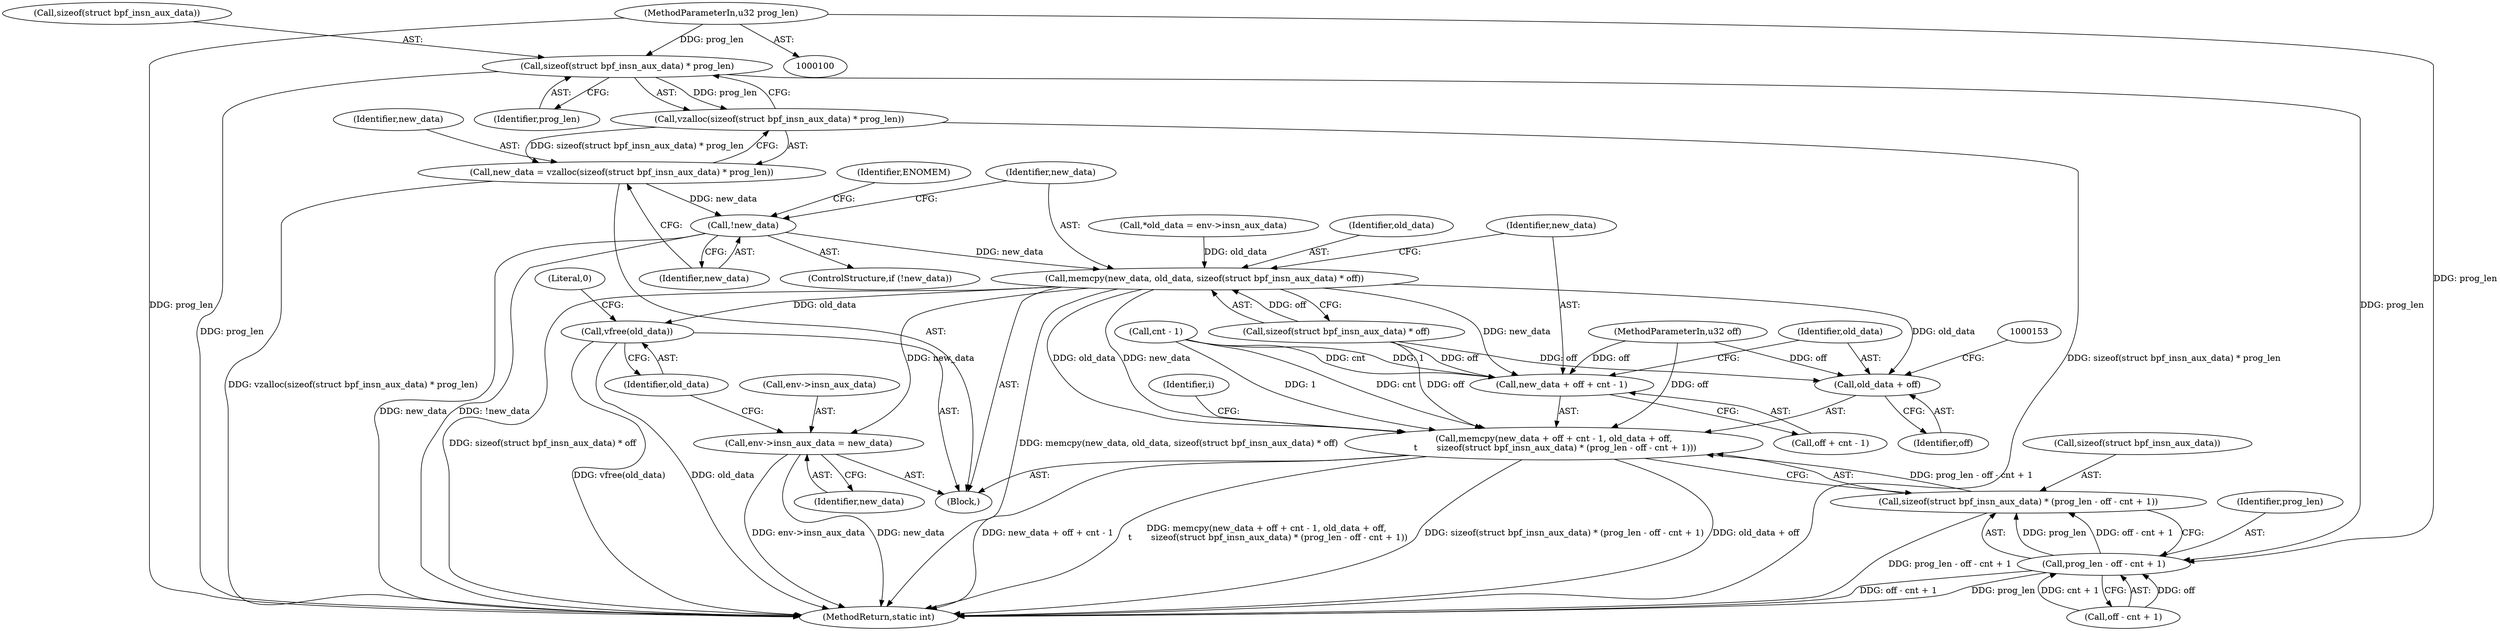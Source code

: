 digraph "0_linux_c131187db2d3fa2f8bf32fdf4e9a4ef805168467@API" {
"1000123" [label="(Call,sizeof(struct bpf_insn_aux_data) * prog_len)"];
"1000102" [label="(MethodParameterIn,u32 prog_len)"];
"1000122" [label="(Call,vzalloc(sizeof(struct bpf_insn_aux_data) * prog_len))"];
"1000120" [label="(Call,new_data = vzalloc(sizeof(struct bpf_insn_aux_data) * prog_len))"];
"1000128" [label="(Call,!new_data)"];
"1000133" [label="(Call,memcpy(new_data, old_data, sizeof(struct bpf_insn_aux_data) * off))"];
"1000140" [label="(Call,memcpy(new_data + off + cnt - 1, old_data + off,\n \t       sizeof(struct bpf_insn_aux_data) * (prog_len - off - cnt + 1)))"];
"1000141" [label="(Call,new_data + off + cnt - 1)"];
"1000148" [label="(Call,old_data + off)"];
"1000181" [label="(Call,env->insn_aux_data = new_data)"];
"1000186" [label="(Call,vfree(old_data))"];
"1000154" [label="(Call,prog_len - off - cnt + 1)"];
"1000151" [label="(Call,sizeof(struct bpf_insn_aux_data) * (prog_len - off - cnt + 1))"];
"1000154" [label="(Call,prog_len - off - cnt + 1)"];
"1000141" [label="(Call,new_data + off + cnt - 1)"];
"1000142" [label="(Identifier,new_data)"];
"1000105" [label="(Block,)"];
"1000140" [label="(Call,memcpy(new_data + off + cnt - 1, old_data + off,\n \t       sizeof(struct bpf_insn_aux_data) * (prog_len - off - cnt + 1)))"];
"1000103" [label="(MethodParameterIn,u32 off)"];
"1000108" [label="(Call,*old_data = env->insn_aux_data)"];
"1000156" [label="(Call,off - cnt + 1)"];
"1000123" [label="(Call,sizeof(struct bpf_insn_aux_data) * prog_len)"];
"1000163" [label="(Identifier,i)"];
"1000155" [label="(Identifier,prog_len)"];
"1000186" [label="(Call,vfree(old_data))"];
"1000136" [label="(Call,sizeof(struct bpf_insn_aux_data) * off)"];
"1000129" [label="(Identifier,new_data)"];
"1000135" [label="(Identifier,old_data)"];
"1000150" [label="(Identifier,off)"];
"1000151" [label="(Call,sizeof(struct bpf_insn_aux_data) * (prog_len - off - cnt + 1))"];
"1000185" [label="(Identifier,new_data)"];
"1000133" [label="(Call,memcpy(new_data, old_data, sizeof(struct bpf_insn_aux_data) * off))"];
"1000134" [label="(Identifier,new_data)"];
"1000145" [label="(Call,cnt - 1)"];
"1000149" [label="(Identifier,old_data)"];
"1000122" [label="(Call,vzalloc(sizeof(struct bpf_insn_aux_data) * prog_len))"];
"1000128" [label="(Call,!new_data)"];
"1000187" [label="(Identifier,old_data)"];
"1000189" [label="(Literal,0)"];
"1000152" [label="(Call,sizeof(struct bpf_insn_aux_data))"];
"1000126" [label="(Identifier,prog_len)"];
"1000102" [label="(MethodParameterIn,u32 prog_len)"];
"1000132" [label="(Identifier,ENOMEM)"];
"1000120" [label="(Call,new_data = vzalloc(sizeof(struct bpf_insn_aux_data) * prog_len))"];
"1000127" [label="(ControlStructure,if (!new_data))"];
"1000148" [label="(Call,old_data + off)"];
"1000143" [label="(Call,off + cnt - 1)"];
"1000181" [label="(Call,env->insn_aux_data = new_data)"];
"1000121" [label="(Identifier,new_data)"];
"1000182" [label="(Call,env->insn_aux_data)"];
"1000190" [label="(MethodReturn,static int)"];
"1000124" [label="(Call,sizeof(struct bpf_insn_aux_data))"];
"1000123" -> "1000122"  [label="AST: "];
"1000123" -> "1000126"  [label="CFG: "];
"1000124" -> "1000123"  [label="AST: "];
"1000126" -> "1000123"  [label="AST: "];
"1000122" -> "1000123"  [label="CFG: "];
"1000123" -> "1000190"  [label="DDG: prog_len"];
"1000123" -> "1000122"  [label="DDG: prog_len"];
"1000102" -> "1000123"  [label="DDG: prog_len"];
"1000123" -> "1000154"  [label="DDG: prog_len"];
"1000102" -> "1000100"  [label="AST: "];
"1000102" -> "1000190"  [label="DDG: prog_len"];
"1000102" -> "1000154"  [label="DDG: prog_len"];
"1000122" -> "1000120"  [label="AST: "];
"1000120" -> "1000122"  [label="CFG: "];
"1000122" -> "1000190"  [label="DDG: sizeof(struct bpf_insn_aux_data) * prog_len"];
"1000122" -> "1000120"  [label="DDG: sizeof(struct bpf_insn_aux_data) * prog_len"];
"1000120" -> "1000105"  [label="AST: "];
"1000121" -> "1000120"  [label="AST: "];
"1000129" -> "1000120"  [label="CFG: "];
"1000120" -> "1000190"  [label="DDG: vzalloc(sizeof(struct bpf_insn_aux_data) * prog_len)"];
"1000120" -> "1000128"  [label="DDG: new_data"];
"1000128" -> "1000127"  [label="AST: "];
"1000128" -> "1000129"  [label="CFG: "];
"1000129" -> "1000128"  [label="AST: "];
"1000132" -> "1000128"  [label="CFG: "];
"1000134" -> "1000128"  [label="CFG: "];
"1000128" -> "1000190"  [label="DDG: new_data"];
"1000128" -> "1000190"  [label="DDG: !new_data"];
"1000128" -> "1000133"  [label="DDG: new_data"];
"1000133" -> "1000105"  [label="AST: "];
"1000133" -> "1000136"  [label="CFG: "];
"1000134" -> "1000133"  [label="AST: "];
"1000135" -> "1000133"  [label="AST: "];
"1000136" -> "1000133"  [label="AST: "];
"1000142" -> "1000133"  [label="CFG: "];
"1000133" -> "1000190"  [label="DDG: memcpy(new_data, old_data, sizeof(struct bpf_insn_aux_data) * off)"];
"1000133" -> "1000190"  [label="DDG: sizeof(struct bpf_insn_aux_data) * off"];
"1000108" -> "1000133"  [label="DDG: old_data"];
"1000136" -> "1000133"  [label="DDG: off"];
"1000133" -> "1000140"  [label="DDG: new_data"];
"1000133" -> "1000140"  [label="DDG: old_data"];
"1000133" -> "1000141"  [label="DDG: new_data"];
"1000133" -> "1000148"  [label="DDG: old_data"];
"1000133" -> "1000181"  [label="DDG: new_data"];
"1000133" -> "1000186"  [label="DDG: old_data"];
"1000140" -> "1000105"  [label="AST: "];
"1000140" -> "1000151"  [label="CFG: "];
"1000141" -> "1000140"  [label="AST: "];
"1000148" -> "1000140"  [label="AST: "];
"1000151" -> "1000140"  [label="AST: "];
"1000163" -> "1000140"  [label="CFG: "];
"1000140" -> "1000190"  [label="DDG: sizeof(struct bpf_insn_aux_data) * (prog_len - off - cnt + 1)"];
"1000140" -> "1000190"  [label="DDG: old_data + off"];
"1000140" -> "1000190"  [label="DDG: new_data + off + cnt - 1"];
"1000140" -> "1000190"  [label="DDG: memcpy(new_data + off + cnt - 1, old_data + off,\n \t       sizeof(struct bpf_insn_aux_data) * (prog_len - off - cnt + 1))"];
"1000136" -> "1000140"  [label="DDG: off"];
"1000103" -> "1000140"  [label="DDG: off"];
"1000145" -> "1000140"  [label="DDG: cnt"];
"1000145" -> "1000140"  [label="DDG: 1"];
"1000151" -> "1000140"  [label="DDG: prog_len - off - cnt + 1"];
"1000141" -> "1000143"  [label="CFG: "];
"1000142" -> "1000141"  [label="AST: "];
"1000143" -> "1000141"  [label="AST: "];
"1000149" -> "1000141"  [label="CFG: "];
"1000136" -> "1000141"  [label="DDG: off"];
"1000103" -> "1000141"  [label="DDG: off"];
"1000145" -> "1000141"  [label="DDG: cnt"];
"1000145" -> "1000141"  [label="DDG: 1"];
"1000148" -> "1000150"  [label="CFG: "];
"1000149" -> "1000148"  [label="AST: "];
"1000150" -> "1000148"  [label="AST: "];
"1000153" -> "1000148"  [label="CFG: "];
"1000103" -> "1000148"  [label="DDG: off"];
"1000136" -> "1000148"  [label="DDG: off"];
"1000181" -> "1000105"  [label="AST: "];
"1000181" -> "1000185"  [label="CFG: "];
"1000182" -> "1000181"  [label="AST: "];
"1000185" -> "1000181"  [label="AST: "];
"1000187" -> "1000181"  [label="CFG: "];
"1000181" -> "1000190"  [label="DDG: env->insn_aux_data"];
"1000181" -> "1000190"  [label="DDG: new_data"];
"1000186" -> "1000105"  [label="AST: "];
"1000186" -> "1000187"  [label="CFG: "];
"1000187" -> "1000186"  [label="AST: "];
"1000189" -> "1000186"  [label="CFG: "];
"1000186" -> "1000190"  [label="DDG: vfree(old_data)"];
"1000186" -> "1000190"  [label="DDG: old_data"];
"1000154" -> "1000151"  [label="AST: "];
"1000154" -> "1000156"  [label="CFG: "];
"1000155" -> "1000154"  [label="AST: "];
"1000156" -> "1000154"  [label="AST: "];
"1000151" -> "1000154"  [label="CFG: "];
"1000154" -> "1000190"  [label="DDG: prog_len"];
"1000154" -> "1000190"  [label="DDG: off - cnt + 1"];
"1000154" -> "1000151"  [label="DDG: prog_len"];
"1000154" -> "1000151"  [label="DDG: off - cnt + 1"];
"1000156" -> "1000154"  [label="DDG: off"];
"1000156" -> "1000154"  [label="DDG: cnt + 1"];
"1000152" -> "1000151"  [label="AST: "];
"1000151" -> "1000190"  [label="DDG: prog_len - off - cnt + 1"];
}
